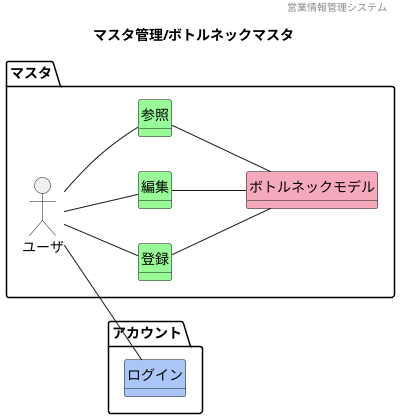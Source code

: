 @startuml images/マスタ管理/ボトルネックマスタ
' ヘッダー
header 営業情報管理システム
' タイトル
title マスタ管理/ボトルネックマスタ
' 
hide circle
' 
hide method
left to right direction

package "アカウント"{
    class "ログイン" #A9C6F6
}

package "マスタ" {
    'ユーザや外部システム
    mix_actor "ユーザ"
    class "登録" #98fb98
    class "編集" #98fb98
    class "参照" #98fb98
    class "ボトルネックモデル" #F5A9BC
    ' class "" #F5A9BC
    ' class "" #ffd700

    'モデル同士の関係
    ユーザ -- 参照
    ユーザ -- 編集
    ユーザ -- 登録
    ユーザ -- ログイン
    参照 -- ボトルネックモデル
    編集 -- ボトルネックモデル
    登録 -- ボトルネックモデル
    ' ER図の記載がないため飛ばす
    ' ボトルネックモデル

    'ドメインクラスの属性

}



@enduml